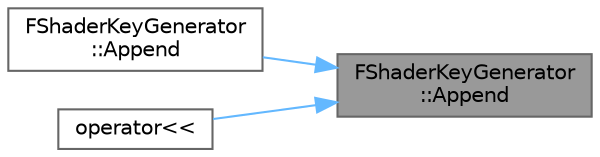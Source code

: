 digraph "FShaderKeyGenerator::Append"
{
 // INTERACTIVE_SVG=YES
 // LATEX_PDF_SIZE
  bgcolor="transparent";
  edge [fontname=Helvetica,fontsize=10,labelfontname=Helvetica,labelfontsize=10];
  node [fontname=Helvetica,fontsize=10,shape=box,height=0.2,width=0.4];
  rankdir="RL";
  Node1 [id="Node000001",label="FShaderKeyGenerator\l::Append",height=0.2,width=0.4,color="gray40", fillcolor="grey60", style="filled", fontcolor="black",tooltip="Append arbitrary text to the output string or hash function."];
  Node1 -> Node2 [id="edge1_Node000001_Node000002",dir="back",color="steelblue1",style="solid",tooltip=" "];
  Node2 [id="Node000002",label="FShaderKeyGenerator\l::Append",height=0.2,width=0.4,color="grey40", fillcolor="white", style="filled",URL="$dc/d04/classFShaderKeyGenerator.html#a69313658adf37e918a9be850107927e0",tooltip="Append arbitrary text to the output string or hash function."];
  Node1 -> Node3 [id="edge2_Node000001_Node000003",dir="back",color="steelblue1",style="solid",tooltip=" "];
  Node3 [id="Node000003",label="operator\<\<",height=0.2,width=0.4,color="grey40", fillcolor="white", style="filled",URL="$d7/dd8/ShaderKeyGenerator_8h.html#a3acfd80edd86e5e0a2d8376b54bbd862",tooltip="Template overide of FShaderKeyGenerator&& operator<<(FShaderKeyGenerator&, const T&),..."];
}

